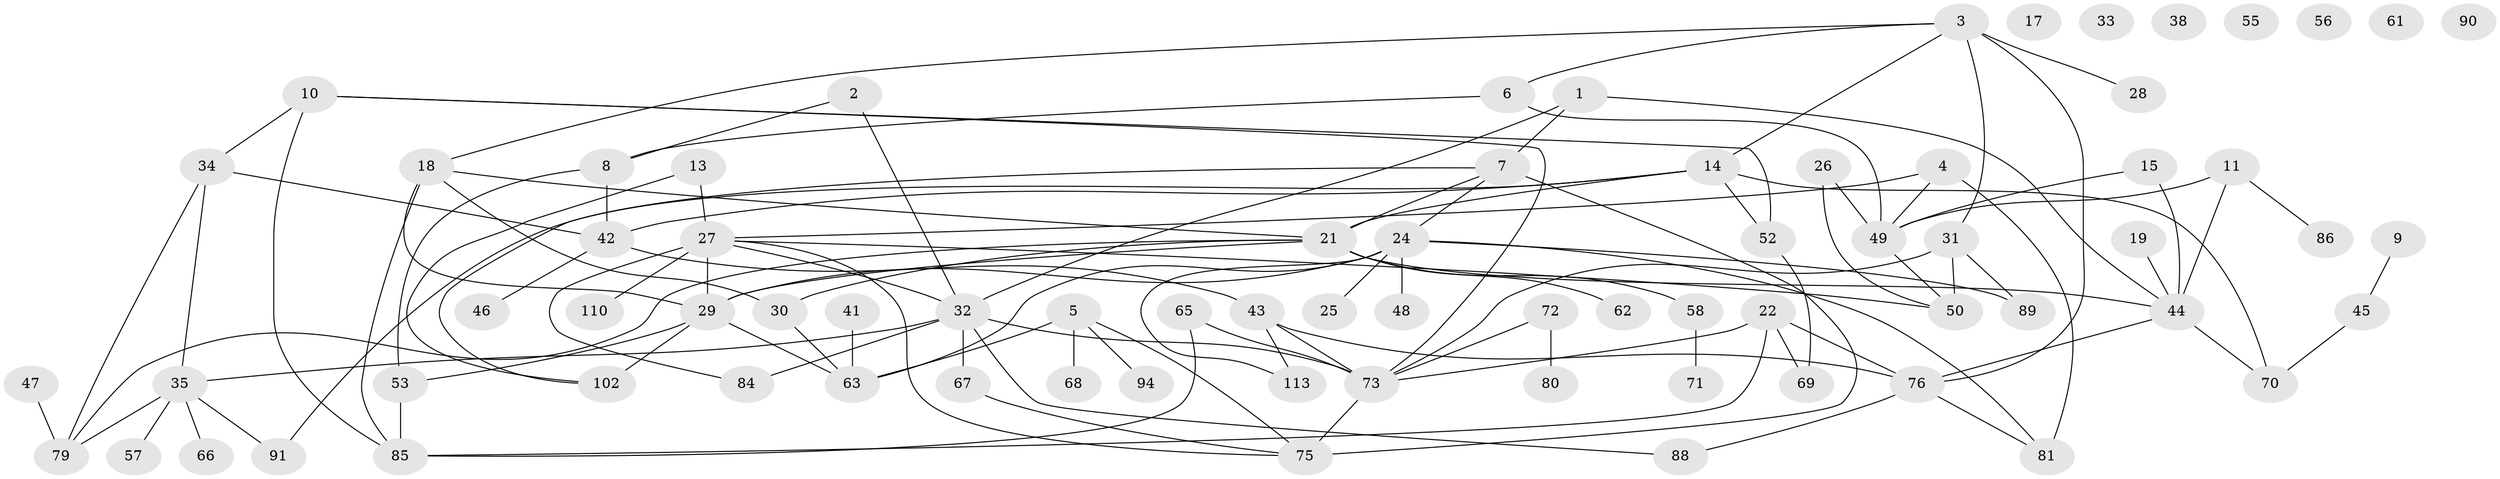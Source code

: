 // original degree distribution, {3: 0.14782608695652175, 2: 0.26956521739130435, 5: 0.09565217391304348, 4: 0.17391304347826086, 1: 0.19130434782608696, 6: 0.034782608695652174, 0: 0.05217391304347826, 7: 0.034782608695652174}
// Generated by graph-tools (version 1.1) at 2025/41/03/06/25 10:41:24]
// undirected, 76 vertices, 114 edges
graph export_dot {
graph [start="1"]
  node [color=gray90,style=filled];
  1;
  2;
  3 [super="+105"];
  4 [super="+93"];
  5 [super="+12"];
  6 [super="+23"];
  7 [super="+16"];
  8 [super="+36"];
  9 [super="+83"];
  10 [super="+96"];
  11 [super="+20"];
  13 [super="+59"];
  14 [super="+64"];
  15;
  17;
  18 [super="+60"];
  19;
  21 [super="+39"];
  22 [super="+101"];
  24 [super="+74"];
  25;
  26;
  27 [super="+100"];
  28;
  29 [super="+37"];
  30;
  31 [super="+77"];
  32 [super="+98"];
  33 [super="+87"];
  34 [super="+40"];
  35 [super="+108"];
  38;
  41 [super="+51"];
  42 [super="+54"];
  43 [super="+109"];
  44 [super="+104"];
  45 [super="+82"];
  46;
  47;
  48;
  49 [super="+97"];
  50 [super="+92"];
  52 [super="+114"];
  53 [super="+115"];
  55;
  56;
  57;
  58;
  61;
  62;
  63;
  65;
  66;
  67;
  68;
  69;
  70 [super="+78"];
  71;
  72;
  73 [super="+106"];
  75 [super="+99"];
  76 [super="+95"];
  79;
  80;
  81 [super="+112"];
  84;
  85 [super="+111"];
  86 [super="+107"];
  88;
  89;
  90;
  91;
  94;
  102 [super="+103"];
  110;
  113;
  1 -- 7;
  1 -- 32;
  1 -- 44;
  2 -- 8;
  2 -- 32;
  3 -- 18;
  3 -- 28;
  3 -- 14;
  3 -- 76;
  3 -- 6;
  3 -- 31;
  4 -- 49;
  4 -- 81 [weight=2];
  4 -- 27;
  5 -- 63;
  5 -- 68;
  5 -- 94;
  5 -- 75;
  6 -- 8;
  6 -- 49;
  7 -- 75 [weight=2];
  7 -- 102;
  7 -- 21;
  7 -- 24;
  8 -- 53 [weight=2];
  8 -- 42;
  9 -- 45;
  10 -- 34;
  10 -- 52;
  10 -- 85;
  10 -- 73;
  11 -- 44;
  11 -- 86;
  11 -- 49;
  13 -- 27;
  13 -- 102;
  14 -- 21;
  14 -- 42;
  14 -- 91;
  14 -- 70 [weight=2];
  14 -- 52;
  15 -- 44;
  15 -- 49;
  18 -- 30;
  18 -- 85;
  18 -- 21;
  18 -- 29;
  19 -- 44;
  21 -- 29;
  21 -- 58;
  21 -- 62;
  21 -- 30;
  21 -- 79;
  21 -- 44;
  22 -- 76;
  22 -- 73;
  22 -- 85;
  22 -- 69;
  24 -- 25;
  24 -- 29;
  24 -- 63;
  24 -- 89;
  24 -- 113;
  24 -- 48;
  24 -- 81;
  26 -- 49;
  26 -- 50;
  27 -- 32;
  27 -- 110 [weight=2];
  27 -- 29;
  27 -- 84;
  27 -- 50;
  27 -- 75;
  29 -- 63;
  29 -- 102 [weight=2];
  29 -- 53 [weight=2];
  30 -- 63;
  31 -- 50;
  31 -- 89;
  31 -- 73;
  32 -- 35;
  32 -- 67;
  32 -- 84;
  32 -- 73;
  32 -- 88;
  34 -- 79;
  34 -- 35;
  34 -- 42;
  35 -- 57;
  35 -- 66;
  35 -- 91;
  35 -- 79;
  41 -- 63;
  42 -- 46;
  42 -- 43;
  43 -- 113;
  43 -- 73 [weight=2];
  43 -- 76;
  44 -- 70;
  44 -- 76;
  45 -- 70;
  47 -- 79;
  49 -- 50;
  52 -- 69;
  53 -- 85;
  58 -- 71;
  65 -- 73;
  65 -- 85;
  67 -- 75;
  72 -- 80;
  72 -- 73;
  73 -- 75;
  76 -- 88;
  76 -- 81;
}
